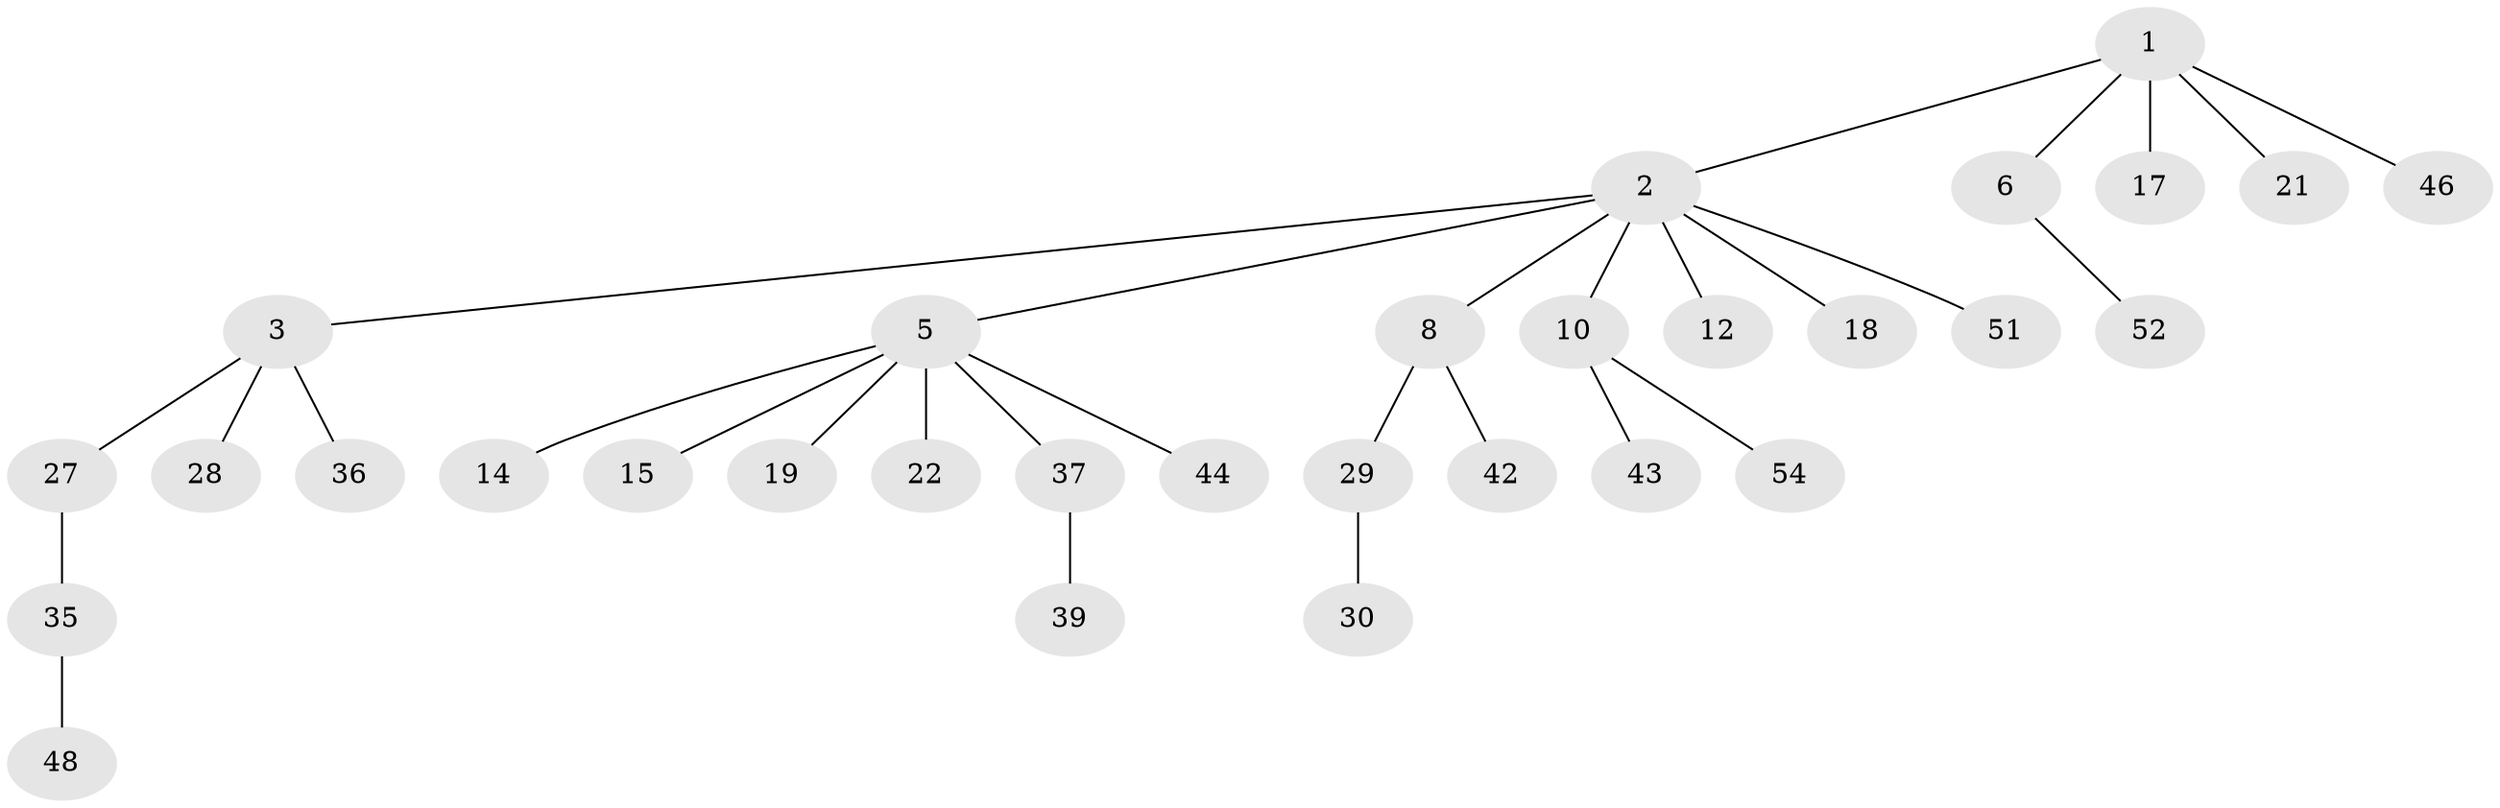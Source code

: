 // original degree distribution, {5: 0.015873015873015872, 8: 0.015873015873015872, 4: 0.06349206349206349, 2: 0.30158730158730157, 6: 0.015873015873015872, 3: 0.1111111111111111, 1: 0.47619047619047616}
// Generated by graph-tools (version 1.1) at 2025/15/03/09/25 04:15:37]
// undirected, 31 vertices, 30 edges
graph export_dot {
graph [start="1"]
  node [color=gray90,style=filled];
  1;
  2;
  3 [super="+4"];
  5 [super="+7+16"];
  6 [super="+38"];
  8 [super="+11+9+31"];
  10;
  12 [super="+13+25"];
  14;
  15 [super="+33"];
  17 [super="+47"];
  18;
  19 [super="+23+20+49"];
  21 [super="+50"];
  22;
  27;
  28 [super="+41+45"];
  29;
  30;
  35;
  36;
  37 [super="+57"];
  39;
  42;
  43;
  44 [super="+55"];
  46 [super="+61"];
  48;
  51;
  52;
  54;
  1 -- 2;
  1 -- 6;
  1 -- 17;
  1 -- 21;
  1 -- 46;
  2 -- 3;
  2 -- 5;
  2 -- 8;
  2 -- 10;
  2 -- 12;
  2 -- 18;
  2 -- 51;
  3 -- 28;
  3 -- 36;
  3 -- 27;
  5 -- 14;
  5 -- 15;
  5 -- 37;
  5 -- 19;
  5 -- 22;
  5 -- 44;
  6 -- 52;
  8 -- 29;
  8 -- 42;
  10 -- 43;
  10 -- 54;
  27 -- 35;
  29 -- 30;
  35 -- 48;
  37 -- 39;
}
